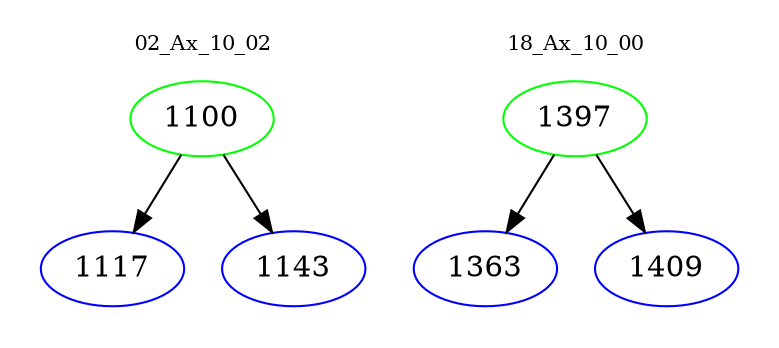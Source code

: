 digraph{
subgraph cluster_0 {
color = white
label = "02_Ax_10_02";
fontsize=10;
T0_1100 [label="1100", color="green"]
T0_1100 -> T0_1117 [color="black"]
T0_1117 [label="1117", color="blue"]
T0_1100 -> T0_1143 [color="black"]
T0_1143 [label="1143", color="blue"]
}
subgraph cluster_1 {
color = white
label = "18_Ax_10_00";
fontsize=10;
T1_1397 [label="1397", color="green"]
T1_1397 -> T1_1363 [color="black"]
T1_1363 [label="1363", color="blue"]
T1_1397 -> T1_1409 [color="black"]
T1_1409 [label="1409", color="blue"]
}
}
